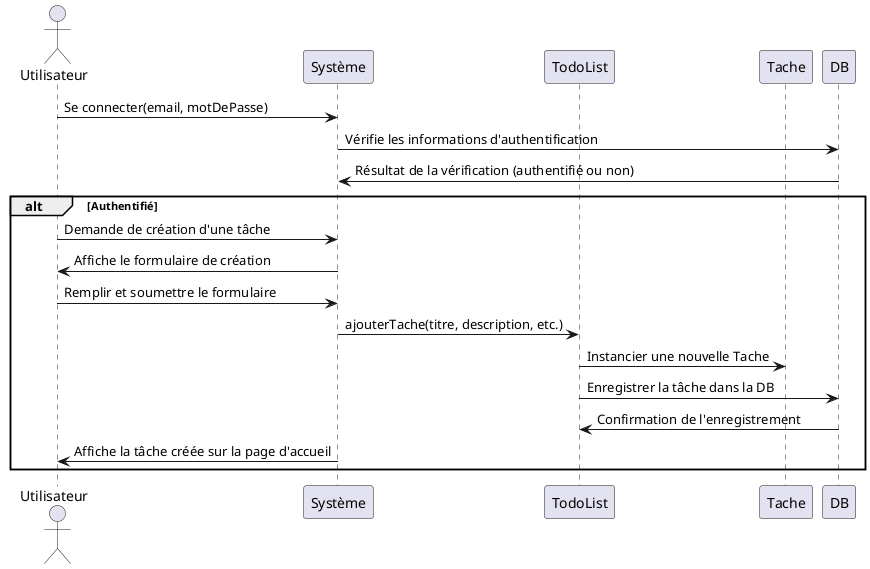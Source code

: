 @startuml
actor Utilisateur
participant "Système" as System
participant TodoList
participant Tache
participant DB

Utilisateur -> System : Se connecter(email, motDePasse)
System -> DB : Vérifie les informations d'authentification
DB -> System : Résultat de la vérification (authentifié ou non)
alt Authentifié
    Utilisateur -> System : Demande de création d'une tâche
    System -> Utilisateur : Affiche le formulaire de création
    Utilisateur -> System : Remplir et soumettre le formulaire
    System -> TodoList : ajouterTache(titre, description, etc.)
    TodoList -> Tache : Instancier une nouvelle Tache
    TodoList -> DB : Enregistrer la tâche dans la DB
    DB -> TodoList : Confirmation de l'enregistrement
    System -> Utilisateur : Affiche la tâche créée sur la page d'accueil
end
@enduml
